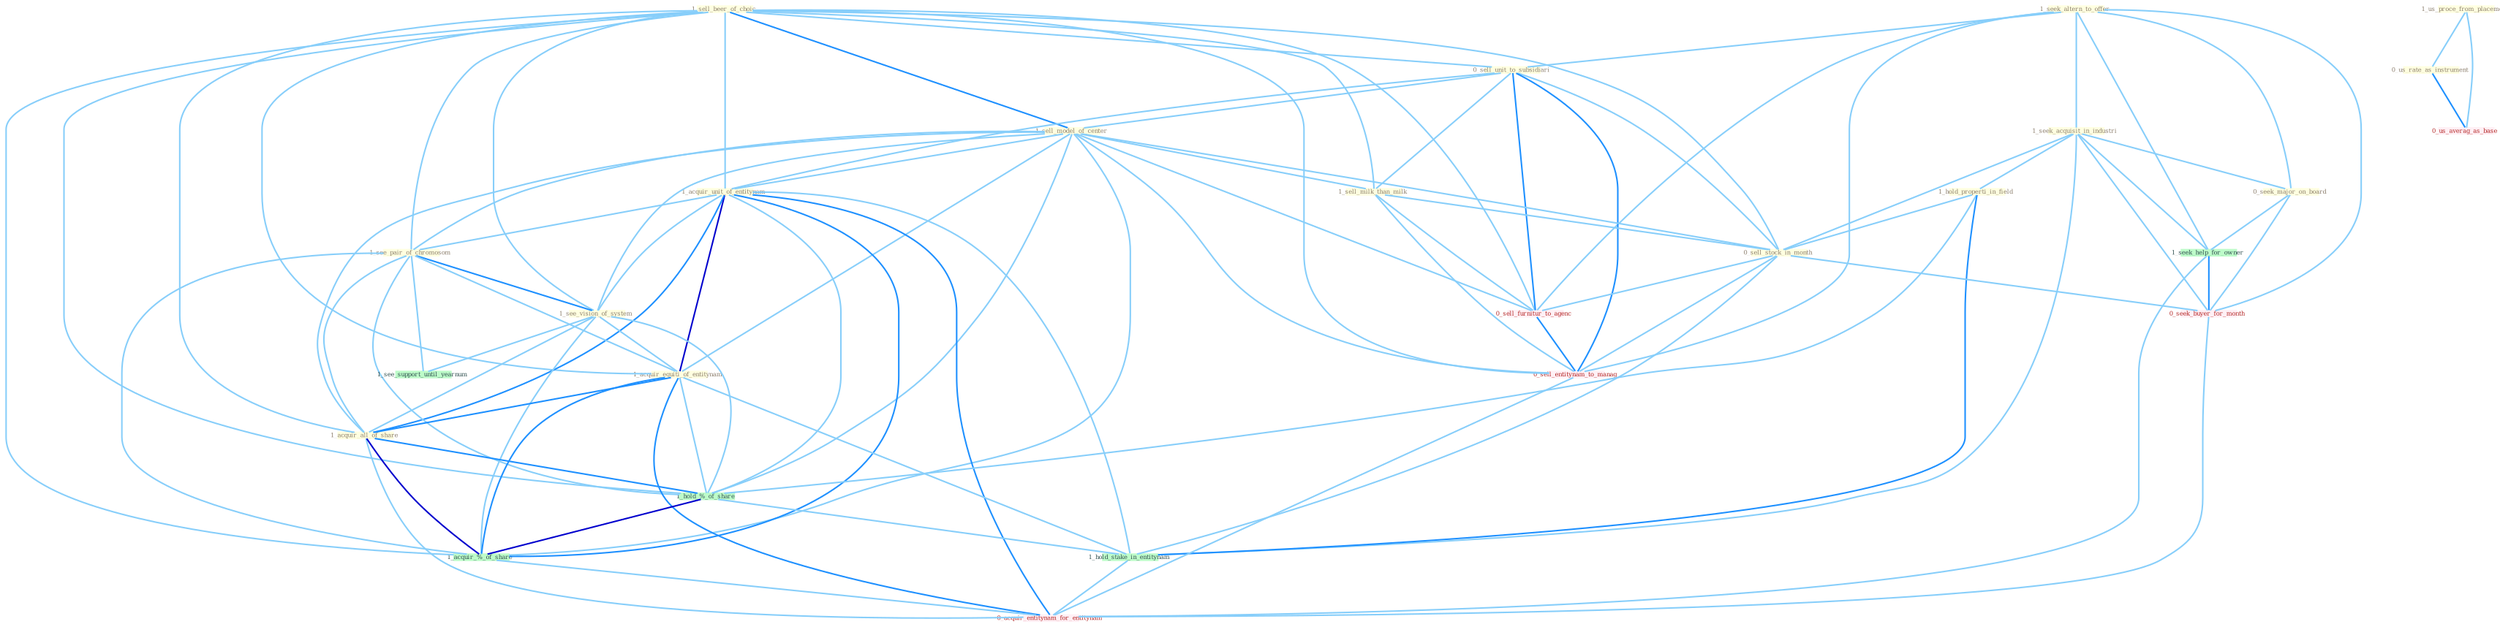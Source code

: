 Graph G{ 
    node
    [shape=polygon,style=filled,width=.5,height=.06,color="#BDFCC9",fixedsize=true,fontsize=4,
    fontcolor="#2f4f4f"];
    {node
    [color="#ffffe0", fontcolor="#8b7d6b"] "1_seek_altern_to_offer " "1_sell_beer_of_choic " "1_us_proce_from_placement " "0_sell_unit_to_subsidiari " "1_sell_model_of_center " "1_acquir_unit_of_entitynam " "1_sell_milk_than_milk " "1_seek_acquisit_in_industri " "1_hold_properti_in_field " "0_seek_major_on_board " "0_us_rate_as_instrument " "1_see_pair_of_chromosom " "1_see_vision_of_system " "1_acquir_equiti_of_entitynam " "1_acquir_all_of_share " "0_sell_stock_in_month "}
{node [color="#fff0f5", fontcolor="#b22222"] "0_seek_buyer_for_month " "0_sell_furnitur_to_agenc " "0_us_averag_as_base " "0_sell_entitynam_to_manag " "0_acquir_entitynam_for_entitynam "}
edge [color="#B0E2FF"];

	"1_seek_altern_to_offer " -- "0_sell_unit_to_subsidiari " [w="1", color="#87cefa" ];
	"1_seek_altern_to_offer " -- "1_seek_acquisit_in_industri " [w="1", color="#87cefa" ];
	"1_seek_altern_to_offer " -- "0_seek_major_on_board " [w="1", color="#87cefa" ];
	"1_seek_altern_to_offer " -- "1_seek_help_for_owner " [w="1", color="#87cefa" ];
	"1_seek_altern_to_offer " -- "0_seek_buyer_for_month " [w="1", color="#87cefa" ];
	"1_seek_altern_to_offer " -- "0_sell_furnitur_to_agenc " [w="1", color="#87cefa" ];
	"1_seek_altern_to_offer " -- "0_sell_entitynam_to_manag " [w="1", color="#87cefa" ];
	"1_sell_beer_of_choic " -- "0_sell_unit_to_subsidiari " [w="1", color="#87cefa" ];
	"1_sell_beer_of_choic " -- "1_sell_model_of_center " [w="2", color="#1e90ff" , len=0.8];
	"1_sell_beer_of_choic " -- "1_acquir_unit_of_entitynam " [w="1", color="#87cefa" ];
	"1_sell_beer_of_choic " -- "1_sell_milk_than_milk " [w="1", color="#87cefa" ];
	"1_sell_beer_of_choic " -- "1_see_pair_of_chromosom " [w="1", color="#87cefa" ];
	"1_sell_beer_of_choic " -- "1_see_vision_of_system " [w="1", color="#87cefa" ];
	"1_sell_beer_of_choic " -- "1_acquir_equiti_of_entitynam " [w="1", color="#87cefa" ];
	"1_sell_beer_of_choic " -- "1_acquir_all_of_share " [w="1", color="#87cefa" ];
	"1_sell_beer_of_choic " -- "0_sell_stock_in_month " [w="1", color="#87cefa" ];
	"1_sell_beer_of_choic " -- "1_hold_%_of_share " [w="1", color="#87cefa" ];
	"1_sell_beer_of_choic " -- "1_acquir_%_of_share " [w="1", color="#87cefa" ];
	"1_sell_beer_of_choic " -- "0_sell_furnitur_to_agenc " [w="1", color="#87cefa" ];
	"1_sell_beer_of_choic " -- "0_sell_entitynam_to_manag " [w="1", color="#87cefa" ];
	"1_us_proce_from_placement " -- "0_us_rate_as_instrument " [w="1", color="#87cefa" ];
	"1_us_proce_from_placement " -- "0_us_averag_as_base " [w="1", color="#87cefa" ];
	"0_sell_unit_to_subsidiari " -- "1_sell_model_of_center " [w="1", color="#87cefa" ];
	"0_sell_unit_to_subsidiari " -- "1_acquir_unit_of_entitynam " [w="1", color="#87cefa" ];
	"0_sell_unit_to_subsidiari " -- "1_sell_milk_than_milk " [w="1", color="#87cefa" ];
	"0_sell_unit_to_subsidiari " -- "0_sell_stock_in_month " [w="1", color="#87cefa" ];
	"0_sell_unit_to_subsidiari " -- "0_sell_furnitur_to_agenc " [w="2", color="#1e90ff" , len=0.8];
	"0_sell_unit_to_subsidiari " -- "0_sell_entitynam_to_manag " [w="2", color="#1e90ff" , len=0.8];
	"1_sell_model_of_center " -- "1_acquir_unit_of_entitynam " [w="1", color="#87cefa" ];
	"1_sell_model_of_center " -- "1_sell_milk_than_milk " [w="1", color="#87cefa" ];
	"1_sell_model_of_center " -- "1_see_pair_of_chromosom " [w="1", color="#87cefa" ];
	"1_sell_model_of_center " -- "1_see_vision_of_system " [w="1", color="#87cefa" ];
	"1_sell_model_of_center " -- "1_acquir_equiti_of_entitynam " [w="1", color="#87cefa" ];
	"1_sell_model_of_center " -- "1_acquir_all_of_share " [w="1", color="#87cefa" ];
	"1_sell_model_of_center " -- "0_sell_stock_in_month " [w="1", color="#87cefa" ];
	"1_sell_model_of_center " -- "1_hold_%_of_share " [w="1", color="#87cefa" ];
	"1_sell_model_of_center " -- "1_acquir_%_of_share " [w="1", color="#87cefa" ];
	"1_sell_model_of_center " -- "0_sell_furnitur_to_agenc " [w="1", color="#87cefa" ];
	"1_sell_model_of_center " -- "0_sell_entitynam_to_manag " [w="1", color="#87cefa" ];
	"1_acquir_unit_of_entitynam " -- "1_see_pair_of_chromosom " [w="1", color="#87cefa" ];
	"1_acquir_unit_of_entitynam " -- "1_see_vision_of_system " [w="1", color="#87cefa" ];
	"1_acquir_unit_of_entitynam " -- "1_acquir_equiti_of_entitynam " [w="3", color="#0000cd" , len=0.6];
	"1_acquir_unit_of_entitynam " -- "1_acquir_all_of_share " [w="2", color="#1e90ff" , len=0.8];
	"1_acquir_unit_of_entitynam " -- "1_hold_%_of_share " [w="1", color="#87cefa" ];
	"1_acquir_unit_of_entitynam " -- "1_hold_stake_in_entitynam " [w="1", color="#87cefa" ];
	"1_acquir_unit_of_entitynam " -- "1_acquir_%_of_share " [w="2", color="#1e90ff" , len=0.8];
	"1_acquir_unit_of_entitynam " -- "0_acquir_entitynam_for_entitynam " [w="2", color="#1e90ff" , len=0.8];
	"1_sell_milk_than_milk " -- "0_sell_stock_in_month " [w="1", color="#87cefa" ];
	"1_sell_milk_than_milk " -- "0_sell_furnitur_to_agenc " [w="1", color="#87cefa" ];
	"1_sell_milk_than_milk " -- "0_sell_entitynam_to_manag " [w="1", color="#87cefa" ];
	"1_seek_acquisit_in_industri " -- "1_hold_properti_in_field " [w="1", color="#87cefa" ];
	"1_seek_acquisit_in_industri " -- "0_seek_major_on_board " [w="1", color="#87cefa" ];
	"1_seek_acquisit_in_industri " -- "0_sell_stock_in_month " [w="1", color="#87cefa" ];
	"1_seek_acquisit_in_industri " -- "1_hold_stake_in_entitynam " [w="1", color="#87cefa" ];
	"1_seek_acquisit_in_industri " -- "1_seek_help_for_owner " [w="1", color="#87cefa" ];
	"1_seek_acquisit_in_industri " -- "0_seek_buyer_for_month " [w="1", color="#87cefa" ];
	"1_hold_properti_in_field " -- "0_sell_stock_in_month " [w="1", color="#87cefa" ];
	"1_hold_properti_in_field " -- "1_hold_%_of_share " [w="1", color="#87cefa" ];
	"1_hold_properti_in_field " -- "1_hold_stake_in_entitynam " [w="2", color="#1e90ff" , len=0.8];
	"0_seek_major_on_board " -- "1_seek_help_for_owner " [w="1", color="#87cefa" ];
	"0_seek_major_on_board " -- "0_seek_buyer_for_month " [w="1", color="#87cefa" ];
	"0_us_rate_as_instrument " -- "0_us_averag_as_base " [w="2", color="#1e90ff" , len=0.8];
	"1_see_pair_of_chromosom " -- "1_see_vision_of_system " [w="2", color="#1e90ff" , len=0.8];
	"1_see_pair_of_chromosom " -- "1_acquir_equiti_of_entitynam " [w="1", color="#87cefa" ];
	"1_see_pair_of_chromosom " -- "1_acquir_all_of_share " [w="1", color="#87cefa" ];
	"1_see_pair_of_chromosom " -- "1_hold_%_of_share " [w="1", color="#87cefa" ];
	"1_see_pair_of_chromosom " -- "1_acquir_%_of_share " [w="1", color="#87cefa" ];
	"1_see_pair_of_chromosom " -- "1_see_support_until_yearnum " [w="1", color="#87cefa" ];
	"1_see_vision_of_system " -- "1_acquir_equiti_of_entitynam " [w="1", color="#87cefa" ];
	"1_see_vision_of_system " -- "1_acquir_all_of_share " [w="1", color="#87cefa" ];
	"1_see_vision_of_system " -- "1_hold_%_of_share " [w="1", color="#87cefa" ];
	"1_see_vision_of_system " -- "1_acquir_%_of_share " [w="1", color="#87cefa" ];
	"1_see_vision_of_system " -- "1_see_support_until_yearnum " [w="1", color="#87cefa" ];
	"1_acquir_equiti_of_entitynam " -- "1_acquir_all_of_share " [w="2", color="#1e90ff" , len=0.8];
	"1_acquir_equiti_of_entitynam " -- "1_hold_%_of_share " [w="1", color="#87cefa" ];
	"1_acquir_equiti_of_entitynam " -- "1_hold_stake_in_entitynam " [w="1", color="#87cefa" ];
	"1_acquir_equiti_of_entitynam " -- "1_acquir_%_of_share " [w="2", color="#1e90ff" , len=0.8];
	"1_acquir_equiti_of_entitynam " -- "0_acquir_entitynam_for_entitynam " [w="2", color="#1e90ff" , len=0.8];
	"1_acquir_all_of_share " -- "1_hold_%_of_share " [w="2", color="#1e90ff" , len=0.8];
	"1_acquir_all_of_share " -- "1_acquir_%_of_share " [w="3", color="#0000cd" , len=0.6];
	"1_acquir_all_of_share " -- "0_acquir_entitynam_for_entitynam " [w="1", color="#87cefa" ];
	"0_sell_stock_in_month " -- "1_hold_stake_in_entitynam " [w="1", color="#87cefa" ];
	"0_sell_stock_in_month " -- "0_seek_buyer_for_month " [w="1", color="#87cefa" ];
	"0_sell_stock_in_month " -- "0_sell_furnitur_to_agenc " [w="1", color="#87cefa" ];
	"0_sell_stock_in_month " -- "0_sell_entitynam_to_manag " [w="1", color="#87cefa" ];
	"1_hold_%_of_share " -- "1_hold_stake_in_entitynam " [w="1", color="#87cefa" ];
	"1_hold_%_of_share " -- "1_acquir_%_of_share " [w="3", color="#0000cd" , len=0.6];
	"1_hold_stake_in_entitynam " -- "0_acquir_entitynam_for_entitynam " [w="1", color="#87cefa" ];
	"1_seek_help_for_owner " -- "0_seek_buyer_for_month " [w="2", color="#1e90ff" , len=0.8];
	"1_seek_help_for_owner " -- "0_acquir_entitynam_for_entitynam " [w="1", color="#87cefa" ];
	"0_seek_buyer_for_month " -- "0_acquir_entitynam_for_entitynam " [w="1", color="#87cefa" ];
	"1_acquir_%_of_share " -- "0_acquir_entitynam_for_entitynam " [w="1", color="#87cefa" ];
	"0_sell_furnitur_to_agenc " -- "0_sell_entitynam_to_manag " [w="2", color="#1e90ff" , len=0.8];
	"0_sell_entitynam_to_manag " -- "0_acquir_entitynam_for_entitynam " [w="1", color="#87cefa" ];
}